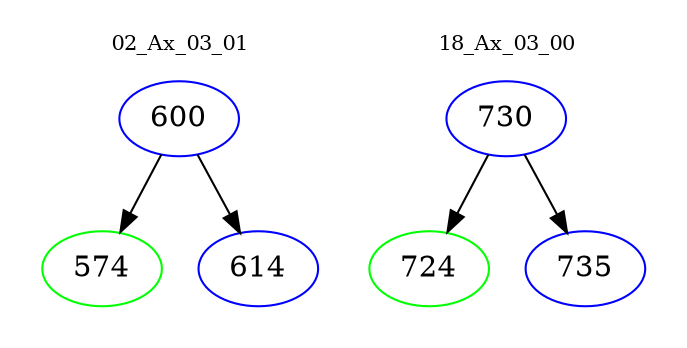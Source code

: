 digraph{
subgraph cluster_0 {
color = white
label = "02_Ax_03_01";
fontsize=10;
T0_600 [label="600", color="blue"]
T0_600 -> T0_574 [color="black"]
T0_574 [label="574", color="green"]
T0_600 -> T0_614 [color="black"]
T0_614 [label="614", color="blue"]
}
subgraph cluster_1 {
color = white
label = "18_Ax_03_00";
fontsize=10;
T1_730 [label="730", color="blue"]
T1_730 -> T1_724 [color="black"]
T1_724 [label="724", color="green"]
T1_730 -> T1_735 [color="black"]
T1_735 [label="735", color="blue"]
}
}
